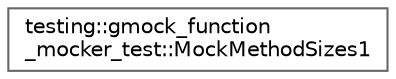 digraph "Graphical Class Hierarchy"
{
 // LATEX_PDF_SIZE
  bgcolor="transparent";
  edge [fontname=Helvetica,fontsize=10,labelfontname=Helvetica,labelfontsize=10];
  node [fontname=Helvetica,fontsize=10,shape=box,height=0.2,width=0.4];
  rankdir="LR";
  Node0 [id="Node000000",label="testing::gmock_function\l_mocker_test::MockMethodSizes1",height=0.2,width=0.4,color="grey40", fillcolor="white", style="filled",URL="$structtesting_1_1gmock__function__mocker__test_1_1MockMethodSizes1.html",tooltip=" "];
}
